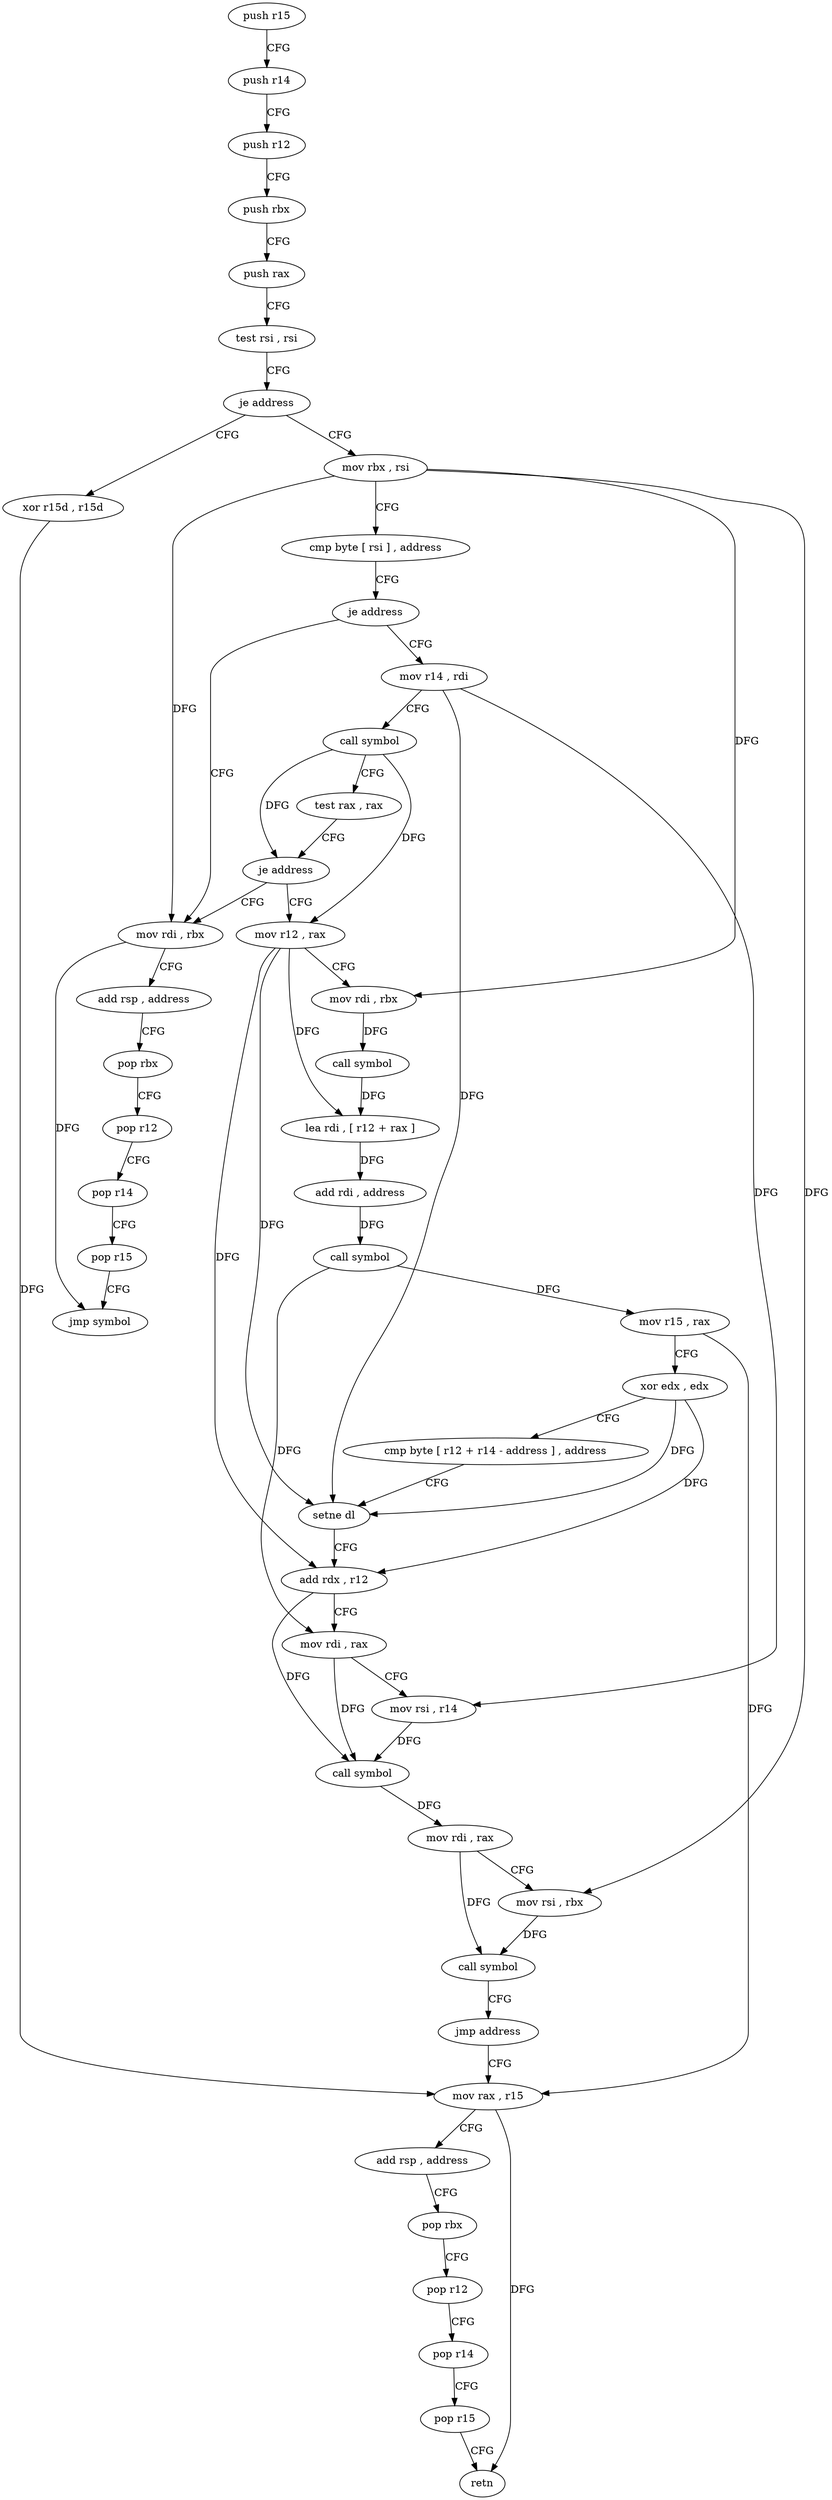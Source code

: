 digraph "func" {
"4223728" [label = "push r15" ]
"4223730" [label = "push r14" ]
"4223732" [label = "push r12" ]
"4223734" [label = "push rbx" ]
"4223735" [label = "push rax" ]
"4223736" [label = "test rsi , rsi" ]
"4223739" [label = "je address" ]
"4223846" [label = "xor r15d , r15d" ]
"4223741" [label = "mov rbx , rsi" ]
"4223849" [label = "mov rax , r15" ]
"4223744" [label = "cmp byte [ rsi ] , address" ]
"4223747" [label = "je address" ]
"4223827" [label = "mov rdi , rbx" ]
"4223749" [label = "mov r14 , rdi" ]
"4223830" [label = "add rsp , address" ]
"4223834" [label = "pop rbx" ]
"4223835" [label = "pop r12" ]
"4223837" [label = "pop r14" ]
"4223839" [label = "pop r15" ]
"4223841" [label = "jmp symbol" ]
"4223752" [label = "call symbol" ]
"4223757" [label = "test rax , rax" ]
"4223760" [label = "je address" ]
"4223762" [label = "mov r12 , rax" ]
"4223765" [label = "mov rdi , rbx" ]
"4223768" [label = "call symbol" ]
"4223773" [label = "lea rdi , [ r12 + rax ]" ]
"4223777" [label = "add rdi , address" ]
"4223781" [label = "call symbol" ]
"4223786" [label = "mov r15 , rax" ]
"4223789" [label = "xor edx , edx" ]
"4223791" [label = "cmp byte [ r12 + r14 - address ] , address" ]
"4223797" [label = "setne dl" ]
"4223800" [label = "add rdx , r12" ]
"4223803" [label = "mov rdi , rax" ]
"4223806" [label = "mov rsi , r14" ]
"4223809" [label = "call symbol" ]
"4223814" [label = "mov rdi , rax" ]
"4223817" [label = "mov rsi , rbx" ]
"4223820" [label = "call symbol" ]
"4223825" [label = "jmp address" ]
"4223852" [label = "add rsp , address" ]
"4223856" [label = "pop rbx" ]
"4223857" [label = "pop r12" ]
"4223859" [label = "pop r14" ]
"4223861" [label = "pop r15" ]
"4223863" [label = "retn" ]
"4223728" -> "4223730" [ label = "CFG" ]
"4223730" -> "4223732" [ label = "CFG" ]
"4223732" -> "4223734" [ label = "CFG" ]
"4223734" -> "4223735" [ label = "CFG" ]
"4223735" -> "4223736" [ label = "CFG" ]
"4223736" -> "4223739" [ label = "CFG" ]
"4223739" -> "4223846" [ label = "CFG" ]
"4223739" -> "4223741" [ label = "CFG" ]
"4223846" -> "4223849" [ label = "DFG" ]
"4223741" -> "4223744" [ label = "CFG" ]
"4223741" -> "4223827" [ label = "DFG" ]
"4223741" -> "4223765" [ label = "DFG" ]
"4223741" -> "4223817" [ label = "DFG" ]
"4223849" -> "4223852" [ label = "CFG" ]
"4223849" -> "4223863" [ label = "DFG" ]
"4223744" -> "4223747" [ label = "CFG" ]
"4223747" -> "4223827" [ label = "CFG" ]
"4223747" -> "4223749" [ label = "CFG" ]
"4223827" -> "4223830" [ label = "CFG" ]
"4223827" -> "4223841" [ label = "DFG" ]
"4223749" -> "4223752" [ label = "CFG" ]
"4223749" -> "4223797" [ label = "DFG" ]
"4223749" -> "4223806" [ label = "DFG" ]
"4223830" -> "4223834" [ label = "CFG" ]
"4223834" -> "4223835" [ label = "CFG" ]
"4223835" -> "4223837" [ label = "CFG" ]
"4223837" -> "4223839" [ label = "CFG" ]
"4223839" -> "4223841" [ label = "CFG" ]
"4223752" -> "4223757" [ label = "CFG" ]
"4223752" -> "4223760" [ label = "DFG" ]
"4223752" -> "4223762" [ label = "DFG" ]
"4223757" -> "4223760" [ label = "CFG" ]
"4223760" -> "4223827" [ label = "CFG" ]
"4223760" -> "4223762" [ label = "CFG" ]
"4223762" -> "4223765" [ label = "CFG" ]
"4223762" -> "4223773" [ label = "DFG" ]
"4223762" -> "4223797" [ label = "DFG" ]
"4223762" -> "4223800" [ label = "DFG" ]
"4223765" -> "4223768" [ label = "DFG" ]
"4223768" -> "4223773" [ label = "DFG" ]
"4223773" -> "4223777" [ label = "DFG" ]
"4223777" -> "4223781" [ label = "DFG" ]
"4223781" -> "4223786" [ label = "DFG" ]
"4223781" -> "4223803" [ label = "DFG" ]
"4223786" -> "4223789" [ label = "CFG" ]
"4223786" -> "4223849" [ label = "DFG" ]
"4223789" -> "4223791" [ label = "CFG" ]
"4223789" -> "4223797" [ label = "DFG" ]
"4223789" -> "4223800" [ label = "DFG" ]
"4223791" -> "4223797" [ label = "CFG" ]
"4223797" -> "4223800" [ label = "CFG" ]
"4223800" -> "4223803" [ label = "CFG" ]
"4223800" -> "4223809" [ label = "DFG" ]
"4223803" -> "4223806" [ label = "CFG" ]
"4223803" -> "4223809" [ label = "DFG" ]
"4223806" -> "4223809" [ label = "DFG" ]
"4223809" -> "4223814" [ label = "DFG" ]
"4223814" -> "4223817" [ label = "CFG" ]
"4223814" -> "4223820" [ label = "DFG" ]
"4223817" -> "4223820" [ label = "DFG" ]
"4223820" -> "4223825" [ label = "CFG" ]
"4223825" -> "4223849" [ label = "CFG" ]
"4223852" -> "4223856" [ label = "CFG" ]
"4223856" -> "4223857" [ label = "CFG" ]
"4223857" -> "4223859" [ label = "CFG" ]
"4223859" -> "4223861" [ label = "CFG" ]
"4223861" -> "4223863" [ label = "CFG" ]
}
